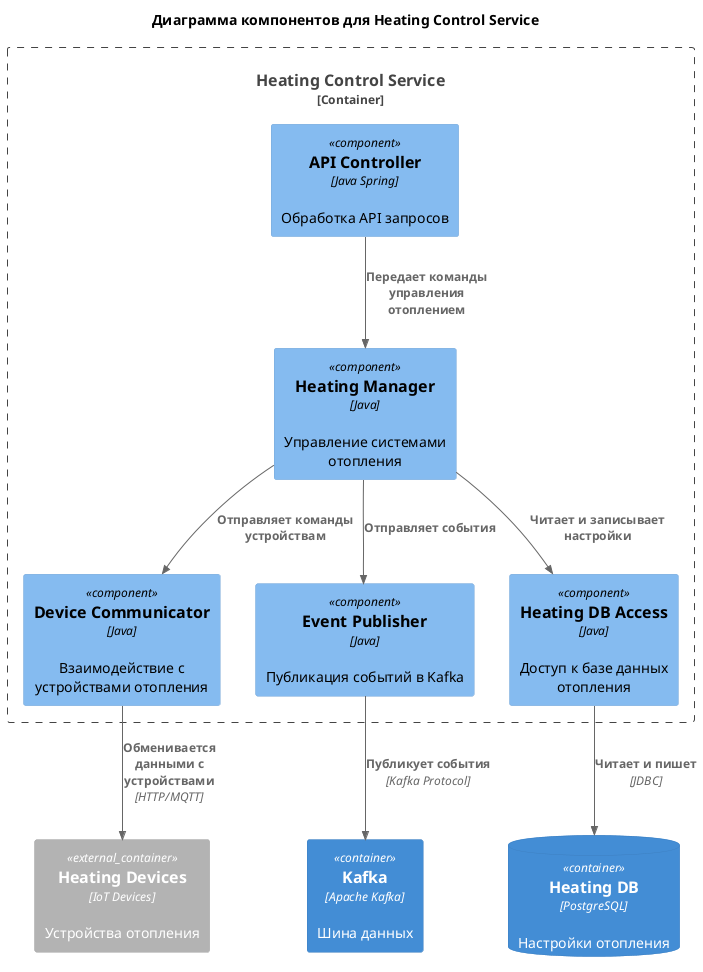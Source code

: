 @startuml
!include <C4/C4>
!include <C4/C4_Component>

title Диаграмма компонентов для Heating Control Service

Container_Boundary(heatingService, "Heating Control Service", $tags="") {
    Component(heatingService.APIController, "API Controller", $techn="Java Spring", $descr="Обработка API запросов")
    Component(heatingService.HeatingManager, "Heating Manager", $techn="Java", $descr="Управление системами отопления")
    Component(heatingService.DeviceCommunicator, "Device Communicator", $techn="Java", $descr="Взаимодействие с устройствами отопления")
    Component(heatingService.EventPublisher, "Event Publisher", $techn="Java", $descr="Публикация событий в Kafka")
    Component(heatingService.HeatingDBAccess, "Heating DB Access", $techn="Java", $descr="Доступ к базе данных отопления")
}

ContainerDb(heatingDb, "Heating DB", $techn="PostgreSQL", $descr="Настройки отопления")
Container_Ext(heatingDevices, "Heating Devices", $techn="IoT Devices", $descr="Устройства отопления")
Container(kafka, "Kafka", $techn="Apache Kafka", $descr="Шина данных")

Rel(heatingService.APIController, heatingService.HeatingManager, "Передает команды управления отоплением")
Rel(heatingService.HeatingManager, heatingService.DeviceCommunicator, "Отправляет команды устройствам")
Rel(heatingService.DeviceCommunicator, heatingDevices, "Обменивается данными с устройствами", $techn="HTTP/MQTT")
Rel(heatingService.HeatingManager, heatingService.EventPublisher, "Отправляет события")
Rel(heatingService.EventPublisher, kafka, "Публикует события", $techn="Kafka Protocol")
Rel(heatingService.HeatingManager, heatingService.HeatingDBAccess, "Читает и записывает настройки")
Rel(heatingService.HeatingDBAccess, heatingDb, "Читает и пишет", $techn="JDBC")

@enduml
